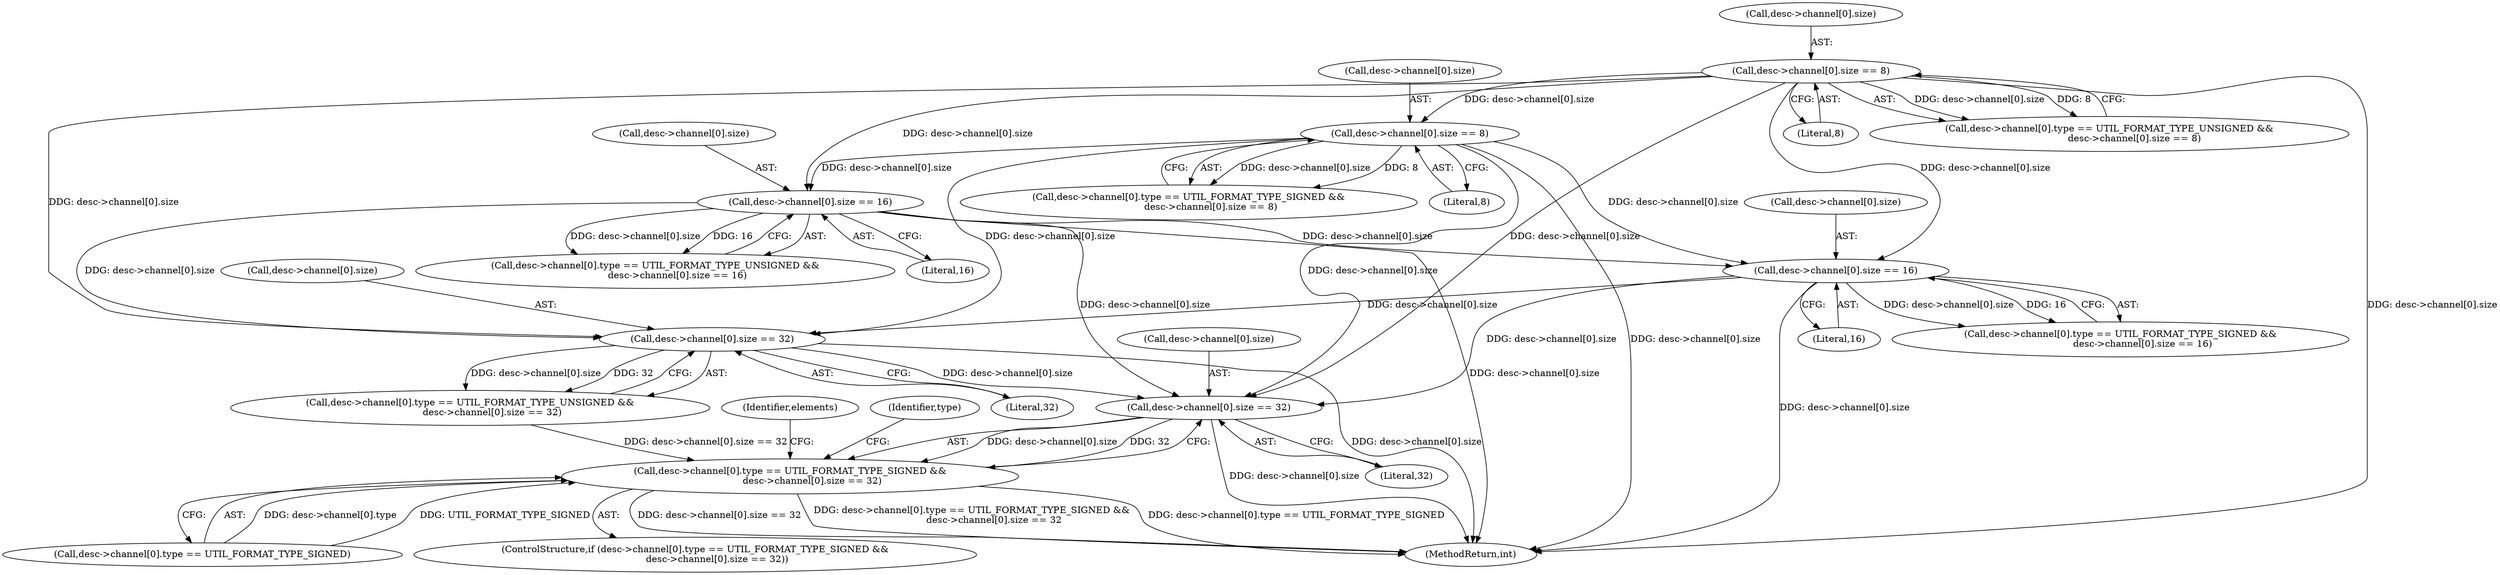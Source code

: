digraph "0_virglrenderer_114688c526fe45f341d75ccd1d85473c3b08f7a7@array" {
"1000347" [label="(Call,desc->channel[0].size == 32)"];
"1000227" [label="(Call,desc->channel[0].size == 8)"];
"1000251" [label="(Call,desc->channel[0].size == 8)"];
"1000323" [label="(Call,desc->channel[0].size == 32)"];
"1000275" [label="(Call,desc->channel[0].size == 16)"];
"1000299" [label="(Call,desc->channel[0].size == 16)"];
"1000337" [label="(Call,desc->channel[0].type == UTIL_FORMAT_TYPE_SIGNED &&\n               desc->channel[0].size == 32)"];
"1000251" [label="(Call,desc->channel[0].size == 8)"];
"1000331" [label="(Literal,32)"];
"1000347" [label="(Call,desc->channel[0].size == 32)"];
"1000228" [label="(Call,desc->channel[0].size)"];
"1000324" [label="(Call,desc->channel[0].size)"];
"1000337" [label="(Call,desc->channel[0].type == UTIL_FORMAT_TYPE_SIGNED &&\n               desc->channel[0].size == 32)"];
"1000227" [label="(Call,desc->channel[0].size == 8)"];
"1000265" [label="(Call,desc->channel[0].type == UTIL_FORMAT_TYPE_UNSIGNED &&\n               desc->channel[0].size == 16)"];
"1000283" [label="(Literal,16)"];
"1000252" [label="(Call,desc->channel[0].size)"];
"1000336" [label="(ControlStructure,if (desc->channel[0].type == UTIL_FORMAT_TYPE_SIGNED &&\n               desc->channel[0].size == 32))"];
"1000348" [label="(Call,desc->channel[0].size)"];
"1000275" [label="(Call,desc->channel[0].size == 16)"];
"1000235" [label="(Literal,8)"];
"1000357" [label="(Identifier,type)"];
"1000307" [label="(Literal,16)"];
"1000241" [label="(Call,desc->channel[0].type == UTIL_FORMAT_TYPE_SIGNED &&\n               desc->channel[0].size == 8)"];
"1000300" [label="(Call,desc->channel[0].size)"];
"1000365" [label="(Identifier,elements)"];
"1000523" [label="(MethodReturn,int)"];
"1000323" [label="(Call,desc->channel[0].size == 32)"];
"1000313" [label="(Call,desc->channel[0].type == UTIL_FORMAT_TYPE_UNSIGNED &&\n               desc->channel[0].size == 32)"];
"1000355" [label="(Literal,32)"];
"1000299" [label="(Call,desc->channel[0].size == 16)"];
"1000338" [label="(Call,desc->channel[0].type == UTIL_FORMAT_TYPE_SIGNED)"];
"1000289" [label="(Call,desc->channel[0].type == UTIL_FORMAT_TYPE_SIGNED &&\n               desc->channel[0].size == 16)"];
"1000217" [label="(Call,desc->channel[0].type == UTIL_FORMAT_TYPE_UNSIGNED &&\n                 desc->channel[0].size == 8)"];
"1000259" [label="(Literal,8)"];
"1000276" [label="(Call,desc->channel[0].size)"];
"1000347" -> "1000337"  [label="AST: "];
"1000347" -> "1000355"  [label="CFG: "];
"1000348" -> "1000347"  [label="AST: "];
"1000355" -> "1000347"  [label="AST: "];
"1000337" -> "1000347"  [label="CFG: "];
"1000347" -> "1000523"  [label="DDG: desc->channel[0].size"];
"1000347" -> "1000337"  [label="DDG: desc->channel[0].size"];
"1000347" -> "1000337"  [label="DDG: 32"];
"1000227" -> "1000347"  [label="DDG: desc->channel[0].size"];
"1000251" -> "1000347"  [label="DDG: desc->channel[0].size"];
"1000323" -> "1000347"  [label="DDG: desc->channel[0].size"];
"1000275" -> "1000347"  [label="DDG: desc->channel[0].size"];
"1000299" -> "1000347"  [label="DDG: desc->channel[0].size"];
"1000227" -> "1000217"  [label="AST: "];
"1000227" -> "1000235"  [label="CFG: "];
"1000228" -> "1000227"  [label="AST: "];
"1000235" -> "1000227"  [label="AST: "];
"1000217" -> "1000227"  [label="CFG: "];
"1000227" -> "1000523"  [label="DDG: desc->channel[0].size"];
"1000227" -> "1000217"  [label="DDG: desc->channel[0].size"];
"1000227" -> "1000217"  [label="DDG: 8"];
"1000227" -> "1000251"  [label="DDG: desc->channel[0].size"];
"1000227" -> "1000275"  [label="DDG: desc->channel[0].size"];
"1000227" -> "1000299"  [label="DDG: desc->channel[0].size"];
"1000227" -> "1000323"  [label="DDG: desc->channel[0].size"];
"1000251" -> "1000241"  [label="AST: "];
"1000251" -> "1000259"  [label="CFG: "];
"1000252" -> "1000251"  [label="AST: "];
"1000259" -> "1000251"  [label="AST: "];
"1000241" -> "1000251"  [label="CFG: "];
"1000251" -> "1000523"  [label="DDG: desc->channel[0].size"];
"1000251" -> "1000241"  [label="DDG: desc->channel[0].size"];
"1000251" -> "1000241"  [label="DDG: 8"];
"1000251" -> "1000275"  [label="DDG: desc->channel[0].size"];
"1000251" -> "1000299"  [label="DDG: desc->channel[0].size"];
"1000251" -> "1000323"  [label="DDG: desc->channel[0].size"];
"1000323" -> "1000313"  [label="AST: "];
"1000323" -> "1000331"  [label="CFG: "];
"1000324" -> "1000323"  [label="AST: "];
"1000331" -> "1000323"  [label="AST: "];
"1000313" -> "1000323"  [label="CFG: "];
"1000323" -> "1000523"  [label="DDG: desc->channel[0].size"];
"1000323" -> "1000313"  [label="DDG: desc->channel[0].size"];
"1000323" -> "1000313"  [label="DDG: 32"];
"1000275" -> "1000323"  [label="DDG: desc->channel[0].size"];
"1000299" -> "1000323"  [label="DDG: desc->channel[0].size"];
"1000275" -> "1000265"  [label="AST: "];
"1000275" -> "1000283"  [label="CFG: "];
"1000276" -> "1000275"  [label="AST: "];
"1000283" -> "1000275"  [label="AST: "];
"1000265" -> "1000275"  [label="CFG: "];
"1000275" -> "1000523"  [label="DDG: desc->channel[0].size"];
"1000275" -> "1000265"  [label="DDG: desc->channel[0].size"];
"1000275" -> "1000265"  [label="DDG: 16"];
"1000275" -> "1000299"  [label="DDG: desc->channel[0].size"];
"1000299" -> "1000289"  [label="AST: "];
"1000299" -> "1000307"  [label="CFG: "];
"1000300" -> "1000299"  [label="AST: "];
"1000307" -> "1000299"  [label="AST: "];
"1000289" -> "1000299"  [label="CFG: "];
"1000299" -> "1000523"  [label="DDG: desc->channel[0].size"];
"1000299" -> "1000289"  [label="DDG: desc->channel[0].size"];
"1000299" -> "1000289"  [label="DDG: 16"];
"1000337" -> "1000336"  [label="AST: "];
"1000337" -> "1000338"  [label="CFG: "];
"1000338" -> "1000337"  [label="AST: "];
"1000357" -> "1000337"  [label="CFG: "];
"1000365" -> "1000337"  [label="CFG: "];
"1000337" -> "1000523"  [label="DDG: desc->channel[0].type == UTIL_FORMAT_TYPE_SIGNED"];
"1000337" -> "1000523"  [label="DDG: desc->channel[0].size == 32"];
"1000337" -> "1000523"  [label="DDG: desc->channel[0].type == UTIL_FORMAT_TYPE_SIGNED &&\n               desc->channel[0].size == 32"];
"1000338" -> "1000337"  [label="DDG: desc->channel[0].type"];
"1000338" -> "1000337"  [label="DDG: UTIL_FORMAT_TYPE_SIGNED"];
"1000313" -> "1000337"  [label="DDG: desc->channel[0].size == 32"];
}
